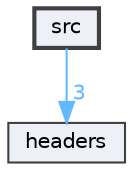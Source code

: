 digraph "src"
{
 // LATEX_PDF_SIZE
  bgcolor="transparent";
  edge [fontname=Helvetica,fontsize=10,labelfontname=Helvetica,labelfontsize=10];
  node [fontname=Helvetica,fontsize=10,shape=box,height=0.2,width=0.4];
  compound=true
  dir_68267d1309a1af8e8297ef4c3efbcdba [label="src", fillcolor="#edf0f7", color="grey25", style="filled,bold", URL="dir_68267d1309a1af8e8297ef4c3efbcdba.html",tooltip=""];
  dir_7f57b1e41c5acd0e859ae5f3a2b075a9 [label="headers", fillcolor="#edf0f7", color="grey25", style="filled", URL="dir_7f57b1e41c5acd0e859ae5f3a2b075a9.html",tooltip=""];
  dir_68267d1309a1af8e8297ef4c3efbcdba->dir_7f57b1e41c5acd0e859ae5f3a2b075a9 [headlabel="3", labeldistance=1.5 headhref="dir_000001_000000.html" color="steelblue1" fontcolor="steelblue1"];
}
